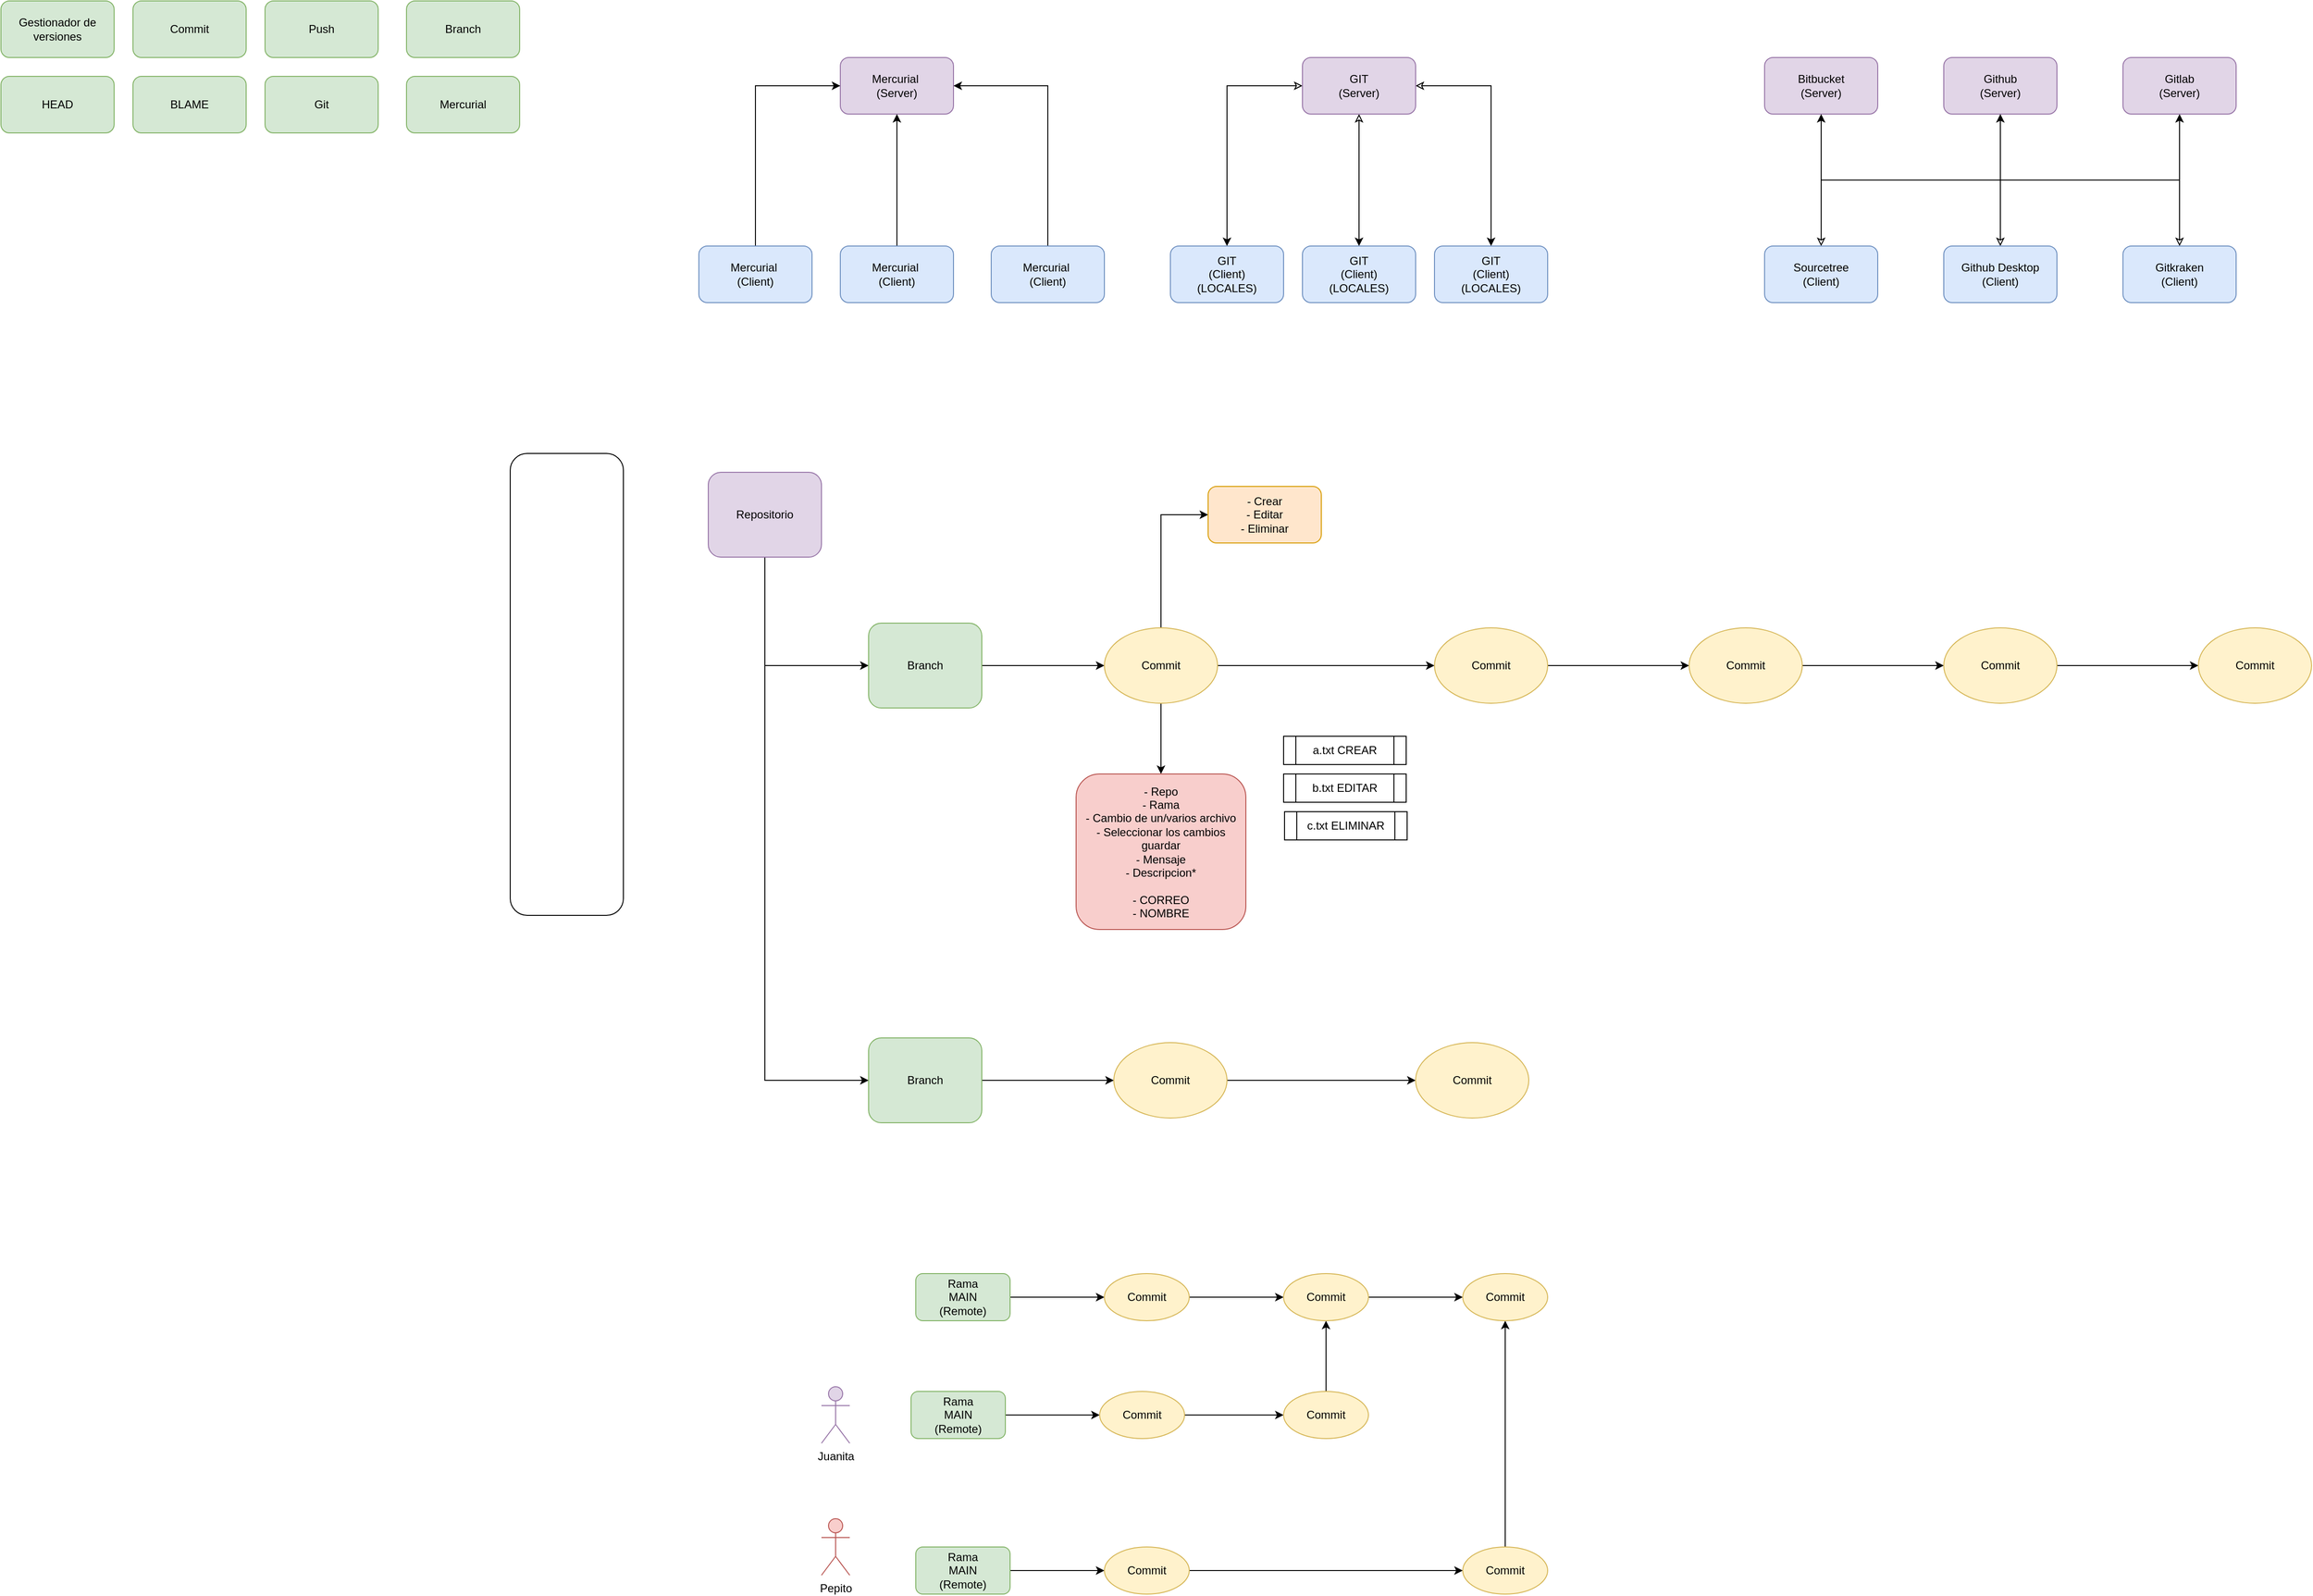 <mxfile version="18.0.2" type="device"><diagram id="DiIQFGNJgX_2Mt2i9in9" name="Page-1"><mxGraphModel dx="942" dy="614" grid="1" gridSize="10" guides="1" tooltips="1" connect="1" arrows="1" fold="1" page="1" pageScale="1" pageWidth="827" pageHeight="1169" math="0" shadow="0"><root><mxCell id="0"/><mxCell id="1" parent="0"/><mxCell id="deqpQKGgkkhy_KZNt18b-1" value="Gestionador de versiones" style="rounded=1;whiteSpace=wrap;html=1;fillColor=#d5e8d4;strokeColor=#82b366;" vertex="1" parent="1"><mxGeometry x="40" y="40" width="120" height="60" as="geometry"/></mxCell><mxCell id="deqpQKGgkkhy_KZNt18b-2" value="Commit" style="rounded=1;whiteSpace=wrap;html=1;fillColor=#d5e8d4;strokeColor=#82b366;" vertex="1" parent="1"><mxGeometry x="180" y="40" width="120" height="60" as="geometry"/></mxCell><mxCell id="deqpQKGgkkhy_KZNt18b-3" value="Push" style="rounded=1;whiteSpace=wrap;html=1;fillColor=#d5e8d4;strokeColor=#82b366;" vertex="1" parent="1"><mxGeometry x="320" y="40" width="120" height="60" as="geometry"/></mxCell><mxCell id="deqpQKGgkkhy_KZNt18b-4" value="Branch" style="rounded=1;whiteSpace=wrap;html=1;fillColor=#d5e8d4;strokeColor=#82b366;" vertex="1" parent="1"><mxGeometry x="470" y="40" width="120" height="60" as="geometry"/></mxCell><mxCell id="deqpQKGgkkhy_KZNt18b-5" value="HEAD" style="rounded=1;whiteSpace=wrap;html=1;fillColor=#d5e8d4;strokeColor=#82b366;" vertex="1" parent="1"><mxGeometry x="40" y="120" width="120" height="60" as="geometry"/></mxCell><mxCell id="deqpQKGgkkhy_KZNt18b-6" value="BLAME" style="rounded=1;whiteSpace=wrap;html=1;fillColor=#d5e8d4;strokeColor=#82b366;" vertex="1" parent="1"><mxGeometry x="180" y="120" width="120" height="60" as="geometry"/></mxCell><mxCell id="deqpQKGgkkhy_KZNt18b-7" value="Git" style="rounded=1;whiteSpace=wrap;html=1;fillColor=#d5e8d4;strokeColor=#82b366;" vertex="1" parent="1"><mxGeometry x="320" y="120" width="120" height="60" as="geometry"/></mxCell><mxCell id="deqpQKGgkkhy_KZNt18b-8" value="Mercurial" style="rounded=1;whiteSpace=wrap;html=1;fillColor=#d5e8d4;strokeColor=#82b366;" vertex="1" parent="1"><mxGeometry x="470" y="120" width="120" height="60" as="geometry"/></mxCell><mxCell id="deqpQKGgkkhy_KZNt18b-10" value="Mercurial&amp;nbsp;&lt;br&gt;(Server)" style="rounded=1;whiteSpace=wrap;html=1;fillColor=#e1d5e7;strokeColor=#9673a6;" vertex="1" parent="1"><mxGeometry x="930" y="100" width="120" height="60" as="geometry"/></mxCell><mxCell id="deqpQKGgkkhy_KZNt18b-15" style="edgeStyle=orthogonalEdgeStyle;rounded=0;orthogonalLoop=1;jettySize=auto;html=1;entryX=0;entryY=0.5;entryDx=0;entryDy=0;exitX=0.5;exitY=0;exitDx=0;exitDy=0;" edge="1" parent="1" source="deqpQKGgkkhy_KZNt18b-12" target="deqpQKGgkkhy_KZNt18b-10"><mxGeometry relative="1" as="geometry"/></mxCell><mxCell id="deqpQKGgkkhy_KZNt18b-12" value="Mercurial&amp;nbsp;&lt;br&gt;(Client)" style="rounded=1;whiteSpace=wrap;html=1;fillColor=#dae8fc;strokeColor=#6c8ebf;" vertex="1" parent="1"><mxGeometry x="780" y="300" width="120" height="60" as="geometry"/></mxCell><mxCell id="deqpQKGgkkhy_KZNt18b-16" style="edgeStyle=orthogonalEdgeStyle;rounded=0;orthogonalLoop=1;jettySize=auto;html=1;entryX=0.5;entryY=1;entryDx=0;entryDy=0;" edge="1" parent="1" source="deqpQKGgkkhy_KZNt18b-13" target="deqpQKGgkkhy_KZNt18b-10"><mxGeometry relative="1" as="geometry"/></mxCell><mxCell id="deqpQKGgkkhy_KZNt18b-13" value="Mercurial&amp;nbsp;&lt;br&gt;(Client)" style="rounded=1;whiteSpace=wrap;html=1;fillColor=#dae8fc;strokeColor=#6c8ebf;" vertex="1" parent="1"><mxGeometry x="930" y="300" width="120" height="60" as="geometry"/></mxCell><mxCell id="deqpQKGgkkhy_KZNt18b-17" style="edgeStyle=orthogonalEdgeStyle;rounded=0;orthogonalLoop=1;jettySize=auto;html=1;entryX=1;entryY=0.5;entryDx=0;entryDy=0;exitX=0.5;exitY=0;exitDx=0;exitDy=0;" edge="1" parent="1" source="deqpQKGgkkhy_KZNt18b-14" target="deqpQKGgkkhy_KZNt18b-10"><mxGeometry relative="1" as="geometry"/></mxCell><mxCell id="deqpQKGgkkhy_KZNt18b-14" value="Mercurial&amp;nbsp;&lt;br&gt;(Client)" style="rounded=1;whiteSpace=wrap;html=1;fillColor=#dae8fc;strokeColor=#6c8ebf;" vertex="1" parent="1"><mxGeometry x="1090" y="300" width="120" height="60" as="geometry"/></mxCell><mxCell id="deqpQKGgkkhy_KZNt18b-23" style="edgeStyle=orthogonalEdgeStyle;rounded=0;orthogonalLoop=1;jettySize=auto;html=1;startArrow=classic;startFill=0;" edge="1" parent="1" source="deqpQKGgkkhy_KZNt18b-18" target="deqpQKGgkkhy_KZNt18b-20"><mxGeometry relative="1" as="geometry"/></mxCell><mxCell id="deqpQKGgkkhy_KZNt18b-24" style="edgeStyle=orthogonalEdgeStyle;rounded=0;orthogonalLoop=1;jettySize=auto;html=1;startArrow=classic;startFill=0;" edge="1" parent="1" source="deqpQKGgkkhy_KZNt18b-18" target="deqpQKGgkkhy_KZNt18b-21"><mxGeometry relative="1" as="geometry"/></mxCell><mxCell id="deqpQKGgkkhy_KZNt18b-25" style="edgeStyle=orthogonalEdgeStyle;rounded=0;orthogonalLoop=1;jettySize=auto;html=1;startArrow=classic;startFill=0;" edge="1" parent="1" source="deqpQKGgkkhy_KZNt18b-18" target="deqpQKGgkkhy_KZNt18b-22"><mxGeometry relative="1" as="geometry"/></mxCell><mxCell id="deqpQKGgkkhy_KZNt18b-18" value="GIT&lt;br&gt;(Server)" style="rounded=1;whiteSpace=wrap;html=1;fillColor=#e1d5e7;strokeColor=#9673a6;" vertex="1" parent="1"><mxGeometry x="1420" y="100" width="120" height="60" as="geometry"/></mxCell><mxCell id="deqpQKGgkkhy_KZNt18b-20" value="GIT&lt;br&gt;(Client)&lt;br&gt;(LOCALES)" style="rounded=1;whiteSpace=wrap;html=1;fillColor=#dae8fc;strokeColor=#6c8ebf;" vertex="1" parent="1"><mxGeometry x="1280" y="300" width="120" height="60" as="geometry"/></mxCell><mxCell id="deqpQKGgkkhy_KZNt18b-21" value="GIT&lt;br&gt;(Client)&lt;br&gt;(LOCALES)" style="rounded=1;whiteSpace=wrap;html=1;fillColor=#dae8fc;strokeColor=#6c8ebf;" vertex="1" parent="1"><mxGeometry x="1420" y="300" width="120" height="60" as="geometry"/></mxCell><mxCell id="deqpQKGgkkhy_KZNt18b-22" value="GIT&lt;br&gt;(Client)&lt;br&gt;(LOCALES)" style="rounded=1;whiteSpace=wrap;html=1;fillColor=#dae8fc;strokeColor=#6c8ebf;" vertex="1" parent="1"><mxGeometry x="1560" y="300" width="120" height="60" as="geometry"/></mxCell><mxCell id="deqpQKGgkkhy_KZNt18b-37" style="edgeStyle=orthogonalEdgeStyle;rounded=0;orthogonalLoop=1;jettySize=auto;html=1;entryX=0.5;entryY=1;entryDx=0;entryDy=0;startArrow=classic;startFill=0;exitX=0.5;exitY=0;exitDx=0;exitDy=0;" edge="1" parent="1" source="deqpQKGgkkhy_KZNt18b-26" target="deqpQKGgkkhy_KZNt18b-31"><mxGeometry relative="1" as="geometry"/></mxCell><mxCell id="deqpQKGgkkhy_KZNt18b-26" value="Sourcetree&lt;br&gt;(Client)" style="rounded=1;whiteSpace=wrap;html=1;fillColor=#dae8fc;strokeColor=#6c8ebf;" vertex="1" parent="1"><mxGeometry x="1910" y="300" width="120" height="60" as="geometry"/></mxCell><mxCell id="deqpQKGgkkhy_KZNt18b-27" value="Bitbucket&lt;br&gt;(Server)" style="rounded=1;whiteSpace=wrap;html=1;fillColor=#e1d5e7;strokeColor=#9673a6;" vertex="1" parent="1"><mxGeometry x="1910" y="100" width="120" height="60" as="geometry"/></mxCell><mxCell id="deqpQKGgkkhy_KZNt18b-36" style="edgeStyle=orthogonalEdgeStyle;rounded=0;orthogonalLoop=1;jettySize=auto;html=1;entryX=0.5;entryY=1;entryDx=0;entryDy=0;startArrow=classic;startFill=0;exitX=0.5;exitY=0;exitDx=0;exitDy=0;" edge="1" parent="1" source="deqpQKGgkkhy_KZNt18b-28" target="deqpQKGgkkhy_KZNt18b-27"><mxGeometry relative="1" as="geometry"/></mxCell><mxCell id="deqpQKGgkkhy_KZNt18b-28" value="Github Desktop&lt;br&gt;(Client)" style="rounded=1;whiteSpace=wrap;html=1;fillColor=#dae8fc;strokeColor=#6c8ebf;" vertex="1" parent="1"><mxGeometry x="2100" y="300" width="120" height="60" as="geometry"/></mxCell><mxCell id="deqpQKGgkkhy_KZNt18b-29" value="Github&lt;br&gt;(Server)" style="rounded=1;whiteSpace=wrap;html=1;fillColor=#e1d5e7;strokeColor=#9673a6;" vertex="1" parent="1"><mxGeometry x="2100" y="100" width="120" height="60" as="geometry"/></mxCell><mxCell id="deqpQKGgkkhy_KZNt18b-38" style="edgeStyle=orthogonalEdgeStyle;rounded=0;orthogonalLoop=1;jettySize=auto;html=1;entryX=0.5;entryY=1;entryDx=0;entryDy=0;startArrow=classic;startFill=0;exitX=0.5;exitY=0;exitDx=0;exitDy=0;" edge="1" parent="1" source="deqpQKGgkkhy_KZNt18b-30" target="deqpQKGgkkhy_KZNt18b-29"><mxGeometry relative="1" as="geometry"/></mxCell><mxCell id="deqpQKGgkkhy_KZNt18b-30" value="Gitkraken&lt;br&gt;(Client)" style="rounded=1;whiteSpace=wrap;html=1;fillColor=#dae8fc;strokeColor=#6c8ebf;" vertex="1" parent="1"><mxGeometry x="2290" y="300" width="120" height="60" as="geometry"/></mxCell><mxCell id="deqpQKGgkkhy_KZNt18b-31" value="Gitlab&lt;br&gt;(Server)" style="rounded=1;whiteSpace=wrap;html=1;fillColor=#e1d5e7;strokeColor=#9673a6;" vertex="1" parent="1"><mxGeometry x="2290" y="100" width="120" height="60" as="geometry"/></mxCell><mxCell id="deqpQKGgkkhy_KZNt18b-39" value="" style="rounded=1;whiteSpace=wrap;html=1;" vertex="1" parent="1"><mxGeometry x="580" y="520" width="120" height="490" as="geometry"/></mxCell><mxCell id="deqpQKGgkkhy_KZNt18b-43" style="edgeStyle=orthogonalEdgeStyle;rounded=0;orthogonalLoop=1;jettySize=auto;html=1;entryX=0;entryY=0.5;entryDx=0;entryDy=0;startArrow=none;startFill=0;exitX=0.5;exitY=1;exitDx=0;exitDy=0;" edge="1" parent="1" source="deqpQKGgkkhy_KZNt18b-40" target="deqpQKGgkkhy_KZNt18b-41"><mxGeometry relative="1" as="geometry"/></mxCell><mxCell id="deqpQKGgkkhy_KZNt18b-45" style="edgeStyle=orthogonalEdgeStyle;rounded=0;orthogonalLoop=1;jettySize=auto;html=1;entryX=0;entryY=0.5;entryDx=0;entryDy=0;startArrow=none;startFill=0;exitX=0.5;exitY=1;exitDx=0;exitDy=0;" edge="1" parent="1" source="deqpQKGgkkhy_KZNt18b-40" target="deqpQKGgkkhy_KZNt18b-44"><mxGeometry relative="1" as="geometry"/></mxCell><mxCell id="deqpQKGgkkhy_KZNt18b-40" value="Repositorio" style="rounded=1;whiteSpace=wrap;html=1;fillColor=#e1d5e7;strokeColor=#9673a6;" vertex="1" parent="1"><mxGeometry x="790" y="540" width="120" height="90" as="geometry"/></mxCell><mxCell id="deqpQKGgkkhy_KZNt18b-47" style="edgeStyle=orthogonalEdgeStyle;rounded=0;orthogonalLoop=1;jettySize=auto;html=1;entryX=0;entryY=0.5;entryDx=0;entryDy=0;startArrow=none;startFill=0;" edge="1" parent="1" source="deqpQKGgkkhy_KZNt18b-41" target="deqpQKGgkkhy_KZNt18b-46"><mxGeometry relative="1" as="geometry"/></mxCell><mxCell id="deqpQKGgkkhy_KZNt18b-41" value="Branch" style="rounded=1;whiteSpace=wrap;html=1;fillColor=#d5e8d4;strokeColor=#82b366;" vertex="1" parent="1"><mxGeometry x="960" y="700" width="120" height="90" as="geometry"/></mxCell><mxCell id="deqpQKGgkkhy_KZNt18b-58" style="edgeStyle=orthogonalEdgeStyle;rounded=0;orthogonalLoop=1;jettySize=auto;html=1;entryX=0;entryY=0.5;entryDx=0;entryDy=0;startArrow=none;startFill=0;" edge="1" parent="1" source="deqpQKGgkkhy_KZNt18b-44" target="deqpQKGgkkhy_KZNt18b-57"><mxGeometry relative="1" as="geometry"/></mxCell><mxCell id="deqpQKGgkkhy_KZNt18b-44" value="Branch" style="rounded=1;whiteSpace=wrap;html=1;fillColor=#d5e8d4;strokeColor=#82b366;" vertex="1" parent="1"><mxGeometry x="960" y="1140" width="120" height="90" as="geometry"/></mxCell><mxCell id="deqpQKGgkkhy_KZNt18b-49" style="edgeStyle=orthogonalEdgeStyle;rounded=0;orthogonalLoop=1;jettySize=auto;html=1;startArrow=none;startFill=0;" edge="1" parent="1" source="deqpQKGgkkhy_KZNt18b-46" target="deqpQKGgkkhy_KZNt18b-48"><mxGeometry relative="1" as="geometry"/></mxCell><mxCell id="deqpQKGgkkhy_KZNt18b-51" style="edgeStyle=orthogonalEdgeStyle;rounded=0;orthogonalLoop=1;jettySize=auto;html=1;entryX=0;entryY=0.5;entryDx=0;entryDy=0;startArrow=none;startFill=0;" edge="1" parent="1" source="deqpQKGgkkhy_KZNt18b-46" target="deqpQKGgkkhy_KZNt18b-50"><mxGeometry relative="1" as="geometry"/></mxCell><mxCell id="deqpQKGgkkhy_KZNt18b-56" style="edgeStyle=orthogonalEdgeStyle;rounded=0;orthogonalLoop=1;jettySize=auto;html=1;startArrow=none;startFill=0;" edge="1" parent="1" source="deqpQKGgkkhy_KZNt18b-46" target="deqpQKGgkkhy_KZNt18b-55"><mxGeometry relative="1" as="geometry"/></mxCell><mxCell id="deqpQKGgkkhy_KZNt18b-46" value="Commit" style="ellipse;whiteSpace=wrap;html=1;fillColor=#fff2cc;strokeColor=#d6b656;" vertex="1" parent="1"><mxGeometry x="1210" y="705" width="120" height="80" as="geometry"/></mxCell><mxCell id="deqpQKGgkkhy_KZNt18b-60" style="edgeStyle=orthogonalEdgeStyle;rounded=0;orthogonalLoop=1;jettySize=auto;html=1;entryX=0;entryY=0.5;entryDx=0;entryDy=0;startArrow=none;startFill=0;" edge="1" parent="1" source="deqpQKGgkkhy_KZNt18b-48" target="deqpQKGgkkhy_KZNt18b-59"><mxGeometry relative="1" as="geometry"/></mxCell><mxCell id="deqpQKGgkkhy_KZNt18b-48" value="Commit" style="ellipse;whiteSpace=wrap;html=1;fillColor=#fff2cc;strokeColor=#d6b656;" vertex="1" parent="1"><mxGeometry x="1560" y="705" width="120" height="80" as="geometry"/></mxCell><mxCell id="deqpQKGgkkhy_KZNt18b-50" value="- Crear&lt;br&gt;- Editar&lt;br&gt;- Eliminar" style="rounded=1;whiteSpace=wrap;html=1;fillColor=#ffe6cc;strokeColor=#d79b00;" vertex="1" parent="1"><mxGeometry x="1320" y="555" width="120" height="60" as="geometry"/></mxCell><mxCell id="deqpQKGgkkhy_KZNt18b-52" value="a.txt CREAR" style="shape=process;whiteSpace=wrap;html=1;backgroundOutline=1;" vertex="1" parent="1"><mxGeometry x="1400" y="820" width="130" height="30" as="geometry"/></mxCell><mxCell id="deqpQKGgkkhy_KZNt18b-53" value="b.txt EDITAR" style="shape=process;whiteSpace=wrap;html=1;backgroundOutline=1;" vertex="1" parent="1"><mxGeometry x="1400" y="860" width="130" height="30" as="geometry"/></mxCell><mxCell id="deqpQKGgkkhy_KZNt18b-54" value="c.txt ELIMINAR" style="shape=process;whiteSpace=wrap;html=1;backgroundOutline=1;" vertex="1" parent="1"><mxGeometry x="1401" y="900" width="130" height="30" as="geometry"/></mxCell><mxCell id="deqpQKGgkkhy_KZNt18b-55" value="- Repo&lt;br&gt;- Rama&lt;br&gt;- Cambio de un/varios archivo&lt;br&gt;- Seleccionar los cambios guardar&lt;br&gt;- Mensaje&lt;br&gt;- Descripcion*&lt;br&gt;&lt;br&gt;- CORREO&lt;br&gt;- NOMBRE" style="rounded=1;whiteSpace=wrap;html=1;fillColor=#f8cecc;strokeColor=#b85450;" vertex="1" parent="1"><mxGeometry x="1180" y="860" width="180" height="165" as="geometry"/></mxCell><mxCell id="deqpQKGgkkhy_KZNt18b-62" style="edgeStyle=orthogonalEdgeStyle;rounded=0;orthogonalLoop=1;jettySize=auto;html=1;startArrow=none;startFill=0;" edge="1" parent="1" source="deqpQKGgkkhy_KZNt18b-57" target="deqpQKGgkkhy_KZNt18b-61"><mxGeometry relative="1" as="geometry"/></mxCell><mxCell id="deqpQKGgkkhy_KZNt18b-57" value="Commit" style="ellipse;whiteSpace=wrap;html=1;fillColor=#fff2cc;strokeColor=#d6b656;" vertex="1" parent="1"><mxGeometry x="1220" y="1145" width="120" height="80" as="geometry"/></mxCell><mxCell id="deqpQKGgkkhy_KZNt18b-73" style="edgeStyle=orthogonalEdgeStyle;rounded=0;orthogonalLoop=1;jettySize=auto;html=1;entryX=0;entryY=0.5;entryDx=0;entryDy=0;startArrow=none;startFill=0;" edge="1" parent="1" source="deqpQKGgkkhy_KZNt18b-59" target="deqpQKGgkkhy_KZNt18b-71"><mxGeometry relative="1" as="geometry"/></mxCell><mxCell id="deqpQKGgkkhy_KZNt18b-59" value="Commit" style="ellipse;whiteSpace=wrap;html=1;fillColor=#fff2cc;strokeColor=#d6b656;" vertex="1" parent="1"><mxGeometry x="1830" y="705" width="120" height="80" as="geometry"/></mxCell><mxCell id="deqpQKGgkkhy_KZNt18b-61" value="Commit" style="ellipse;whiteSpace=wrap;html=1;fillColor=#fff2cc;strokeColor=#d6b656;" vertex="1" parent="1"><mxGeometry x="1540" y="1145" width="120" height="80" as="geometry"/></mxCell><mxCell id="deqpQKGgkkhy_KZNt18b-70" style="edgeStyle=orthogonalEdgeStyle;rounded=0;orthogonalLoop=1;jettySize=auto;html=1;entryX=0;entryY=0.5;entryDx=0;entryDy=0;startArrow=none;startFill=0;" edge="1" parent="1" source="deqpQKGgkkhy_KZNt18b-71" target="deqpQKGgkkhy_KZNt18b-72"><mxGeometry relative="1" as="geometry"/></mxCell><mxCell id="deqpQKGgkkhy_KZNt18b-71" value="Commit" style="ellipse;whiteSpace=wrap;html=1;fillColor=#fff2cc;strokeColor=#d6b656;" vertex="1" parent="1"><mxGeometry x="2100" y="705" width="120" height="80" as="geometry"/></mxCell><mxCell id="deqpQKGgkkhy_KZNt18b-72" value="Commit" style="ellipse;whiteSpace=wrap;html=1;fillColor=#fff2cc;strokeColor=#d6b656;" vertex="1" parent="1"><mxGeometry x="2370" y="705" width="120" height="80" as="geometry"/></mxCell><mxCell id="deqpQKGgkkhy_KZNt18b-95" value="Juanita" style="shape=umlActor;verticalLabelPosition=bottom;verticalAlign=top;html=1;outlineConnect=0;fillColor=#e1d5e7;strokeColor=#9673a6;" vertex="1" parent="1"><mxGeometry x="910" y="1510" width="30" height="60" as="geometry"/></mxCell><mxCell id="deqpQKGgkkhy_KZNt18b-96" value="Pepito" style="shape=umlActor;verticalLabelPosition=bottom;verticalAlign=top;html=1;outlineConnect=0;fillColor=#f8cecc;strokeColor=#b85450;" vertex="1" parent="1"><mxGeometry x="910" y="1650" width="30" height="60" as="geometry"/></mxCell><mxCell id="deqpQKGgkkhy_KZNt18b-99" style="edgeStyle=orthogonalEdgeStyle;rounded=0;orthogonalLoop=1;jettySize=auto;html=1;startArrow=none;startFill=0;" edge="1" parent="1" source="deqpQKGgkkhy_KZNt18b-97" target="deqpQKGgkkhy_KZNt18b-98"><mxGeometry relative="1" as="geometry"/></mxCell><mxCell id="deqpQKGgkkhy_KZNt18b-97" value="Rama&lt;br&gt;MAIN&lt;br&gt;(Remote)" style="rounded=1;whiteSpace=wrap;html=1;fillColor=#d5e8d4;strokeColor=#82b366;" vertex="1" parent="1"><mxGeometry x="1010" y="1390" width="100" height="50" as="geometry"/></mxCell><mxCell id="deqpQKGgkkhy_KZNt18b-111" style="edgeStyle=orthogonalEdgeStyle;rounded=0;orthogonalLoop=1;jettySize=auto;html=1;startArrow=none;startFill=0;" edge="1" parent="1" source="deqpQKGgkkhy_KZNt18b-98" target="deqpQKGgkkhy_KZNt18b-109"><mxGeometry relative="1" as="geometry"/></mxCell><mxCell id="deqpQKGgkkhy_KZNt18b-98" value="Commit" style="ellipse;whiteSpace=wrap;html=1;fillColor=#fff2cc;strokeColor=#d6b656;" vertex="1" parent="1"><mxGeometry x="1210" y="1390" width="90" height="50" as="geometry"/></mxCell><mxCell id="deqpQKGgkkhy_KZNt18b-100" style="edgeStyle=orthogonalEdgeStyle;rounded=0;orthogonalLoop=1;jettySize=auto;html=1;startArrow=none;startFill=0;" edge="1" parent="1" source="deqpQKGgkkhy_KZNt18b-101" target="deqpQKGgkkhy_KZNt18b-102"><mxGeometry relative="1" as="geometry"/></mxCell><mxCell id="deqpQKGgkkhy_KZNt18b-101" value="Rama&lt;br&gt;MAIN&lt;br&gt;(Remote)" style="rounded=1;whiteSpace=wrap;html=1;fillColor=#d5e8d4;strokeColor=#82b366;" vertex="1" parent="1"><mxGeometry x="1005" y="1515" width="100" height="50" as="geometry"/></mxCell><mxCell id="deqpQKGgkkhy_KZNt18b-107" style="edgeStyle=orthogonalEdgeStyle;rounded=0;orthogonalLoop=1;jettySize=auto;html=1;startArrow=none;startFill=0;" edge="1" parent="1" source="deqpQKGgkkhy_KZNt18b-102" target="deqpQKGgkkhy_KZNt18b-106"><mxGeometry relative="1" as="geometry"/></mxCell><mxCell id="deqpQKGgkkhy_KZNt18b-102" value="Commit" style="ellipse;whiteSpace=wrap;html=1;fillColor=#fff2cc;strokeColor=#d6b656;" vertex="1" parent="1"><mxGeometry x="1205" y="1515" width="90" height="50" as="geometry"/></mxCell><mxCell id="deqpQKGgkkhy_KZNt18b-103" style="edgeStyle=orthogonalEdgeStyle;rounded=0;orthogonalLoop=1;jettySize=auto;html=1;startArrow=none;startFill=0;" edge="1" parent="1" source="deqpQKGgkkhy_KZNt18b-104" target="deqpQKGgkkhy_KZNt18b-105"><mxGeometry relative="1" as="geometry"/></mxCell><mxCell id="deqpQKGgkkhy_KZNt18b-104" value="Rama&lt;br&gt;MAIN&lt;br&gt;(Remote)" style="rounded=1;whiteSpace=wrap;html=1;fillColor=#d5e8d4;strokeColor=#82b366;" vertex="1" parent="1"><mxGeometry x="1010" y="1680" width="100" height="50" as="geometry"/></mxCell><mxCell id="deqpQKGgkkhy_KZNt18b-113" style="edgeStyle=orthogonalEdgeStyle;rounded=0;orthogonalLoop=1;jettySize=auto;html=1;entryX=0;entryY=0.5;entryDx=0;entryDy=0;startArrow=none;startFill=0;" edge="1" parent="1" source="deqpQKGgkkhy_KZNt18b-105" target="deqpQKGgkkhy_KZNt18b-112"><mxGeometry relative="1" as="geometry"/></mxCell><mxCell id="deqpQKGgkkhy_KZNt18b-105" value="Commit" style="ellipse;whiteSpace=wrap;html=1;fillColor=#fff2cc;strokeColor=#d6b656;" vertex="1" parent="1"><mxGeometry x="1210" y="1680" width="90" height="50" as="geometry"/></mxCell><mxCell id="deqpQKGgkkhy_KZNt18b-108" style="edgeStyle=orthogonalEdgeStyle;rounded=0;orthogonalLoop=1;jettySize=auto;html=1;startArrow=none;startFill=0;entryX=0.5;entryY=1;entryDx=0;entryDy=0;" edge="1" parent="1" source="deqpQKGgkkhy_KZNt18b-106" target="deqpQKGgkkhy_KZNt18b-109"><mxGeometry relative="1" as="geometry"><mxPoint x="1445" y="1440" as="targetPoint"/></mxGeometry></mxCell><mxCell id="deqpQKGgkkhy_KZNt18b-106" value="Commit" style="ellipse;whiteSpace=wrap;html=1;fillColor=#fff2cc;strokeColor=#d6b656;" vertex="1" parent="1"><mxGeometry x="1400" y="1515" width="90" height="50" as="geometry"/></mxCell><mxCell id="deqpQKGgkkhy_KZNt18b-116" style="edgeStyle=orthogonalEdgeStyle;rounded=0;orthogonalLoop=1;jettySize=auto;html=1;startArrow=none;startFill=0;" edge="1" parent="1" source="deqpQKGgkkhy_KZNt18b-109" target="deqpQKGgkkhy_KZNt18b-114"><mxGeometry relative="1" as="geometry"/></mxCell><mxCell id="deqpQKGgkkhy_KZNt18b-109" value="Commit" style="ellipse;whiteSpace=wrap;html=1;fillColor=#fff2cc;strokeColor=#d6b656;" vertex="1" parent="1"><mxGeometry x="1400" y="1390" width="90" height="50" as="geometry"/></mxCell><mxCell id="deqpQKGgkkhy_KZNt18b-115" style="edgeStyle=orthogonalEdgeStyle;rounded=0;orthogonalLoop=1;jettySize=auto;html=1;startArrow=none;startFill=0;" edge="1" parent="1" source="deqpQKGgkkhy_KZNt18b-112" target="deqpQKGgkkhy_KZNt18b-114"><mxGeometry relative="1" as="geometry"/></mxCell><mxCell id="deqpQKGgkkhy_KZNt18b-112" value="Commit" style="ellipse;whiteSpace=wrap;html=1;fillColor=#fff2cc;strokeColor=#d6b656;" vertex="1" parent="1"><mxGeometry x="1590" y="1680" width="90" height="50" as="geometry"/></mxCell><mxCell id="deqpQKGgkkhy_KZNt18b-114" value="Commit" style="ellipse;whiteSpace=wrap;html=1;fillColor=#fff2cc;strokeColor=#d6b656;" vertex="1" parent="1"><mxGeometry x="1590" y="1390" width="90" height="50" as="geometry"/></mxCell></root></mxGraphModel></diagram></mxfile>